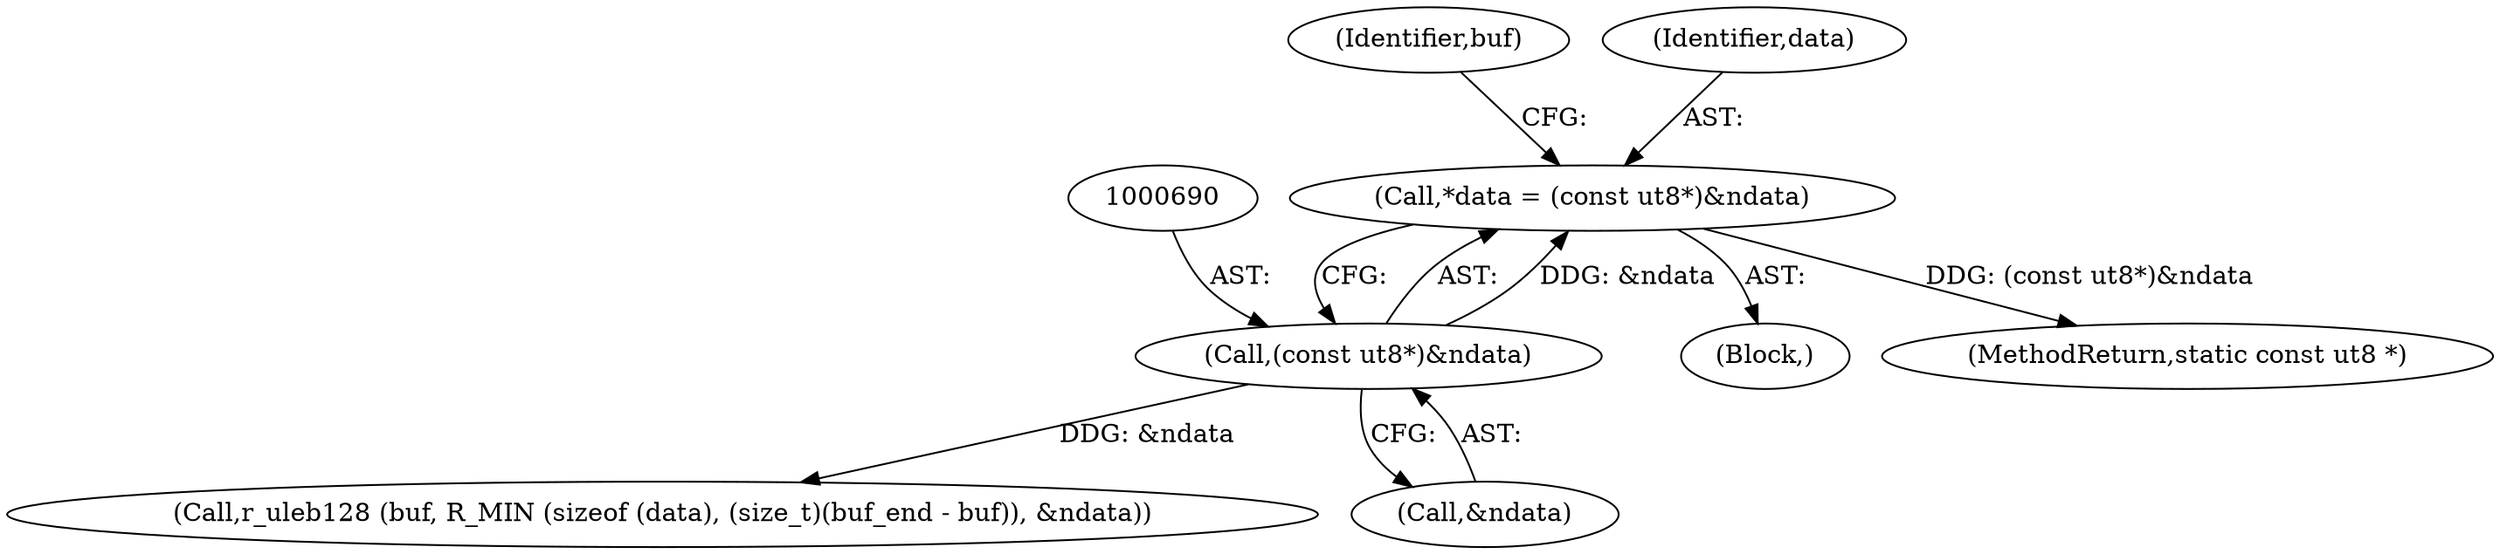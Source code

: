 digraph "0_radare2_2ca9ab45891b6ae8e32b6c28c81eebca059cbe5d_0@pointer" {
"1000687" [label="(Call,*data = (const ut8*)&ndata)"];
"1000689" [label="(Call,(const ut8*)&ndata)"];
"1000687" [label="(Call,*data = (const ut8*)&ndata)"];
"1000694" [label="(Identifier,buf)"];
"1000695" [label="(Call,r_uleb128 (buf, R_MIN (sizeof (data), (size_t)(buf_end - buf)), &ndata))"];
"1000689" [label="(Call,(const ut8*)&ndata)"];
"1000681" [label="(Block,)"];
"1000814" [label="(MethodReturn,static const ut8 *)"];
"1000688" [label="(Identifier,data)"];
"1000691" [label="(Call,&ndata)"];
"1000687" -> "1000681"  [label="AST: "];
"1000687" -> "1000689"  [label="CFG: "];
"1000688" -> "1000687"  [label="AST: "];
"1000689" -> "1000687"  [label="AST: "];
"1000694" -> "1000687"  [label="CFG: "];
"1000687" -> "1000814"  [label="DDG: (const ut8*)&ndata"];
"1000689" -> "1000687"  [label="DDG: &ndata"];
"1000689" -> "1000691"  [label="CFG: "];
"1000690" -> "1000689"  [label="AST: "];
"1000691" -> "1000689"  [label="AST: "];
"1000689" -> "1000695"  [label="DDG: &ndata"];
}
